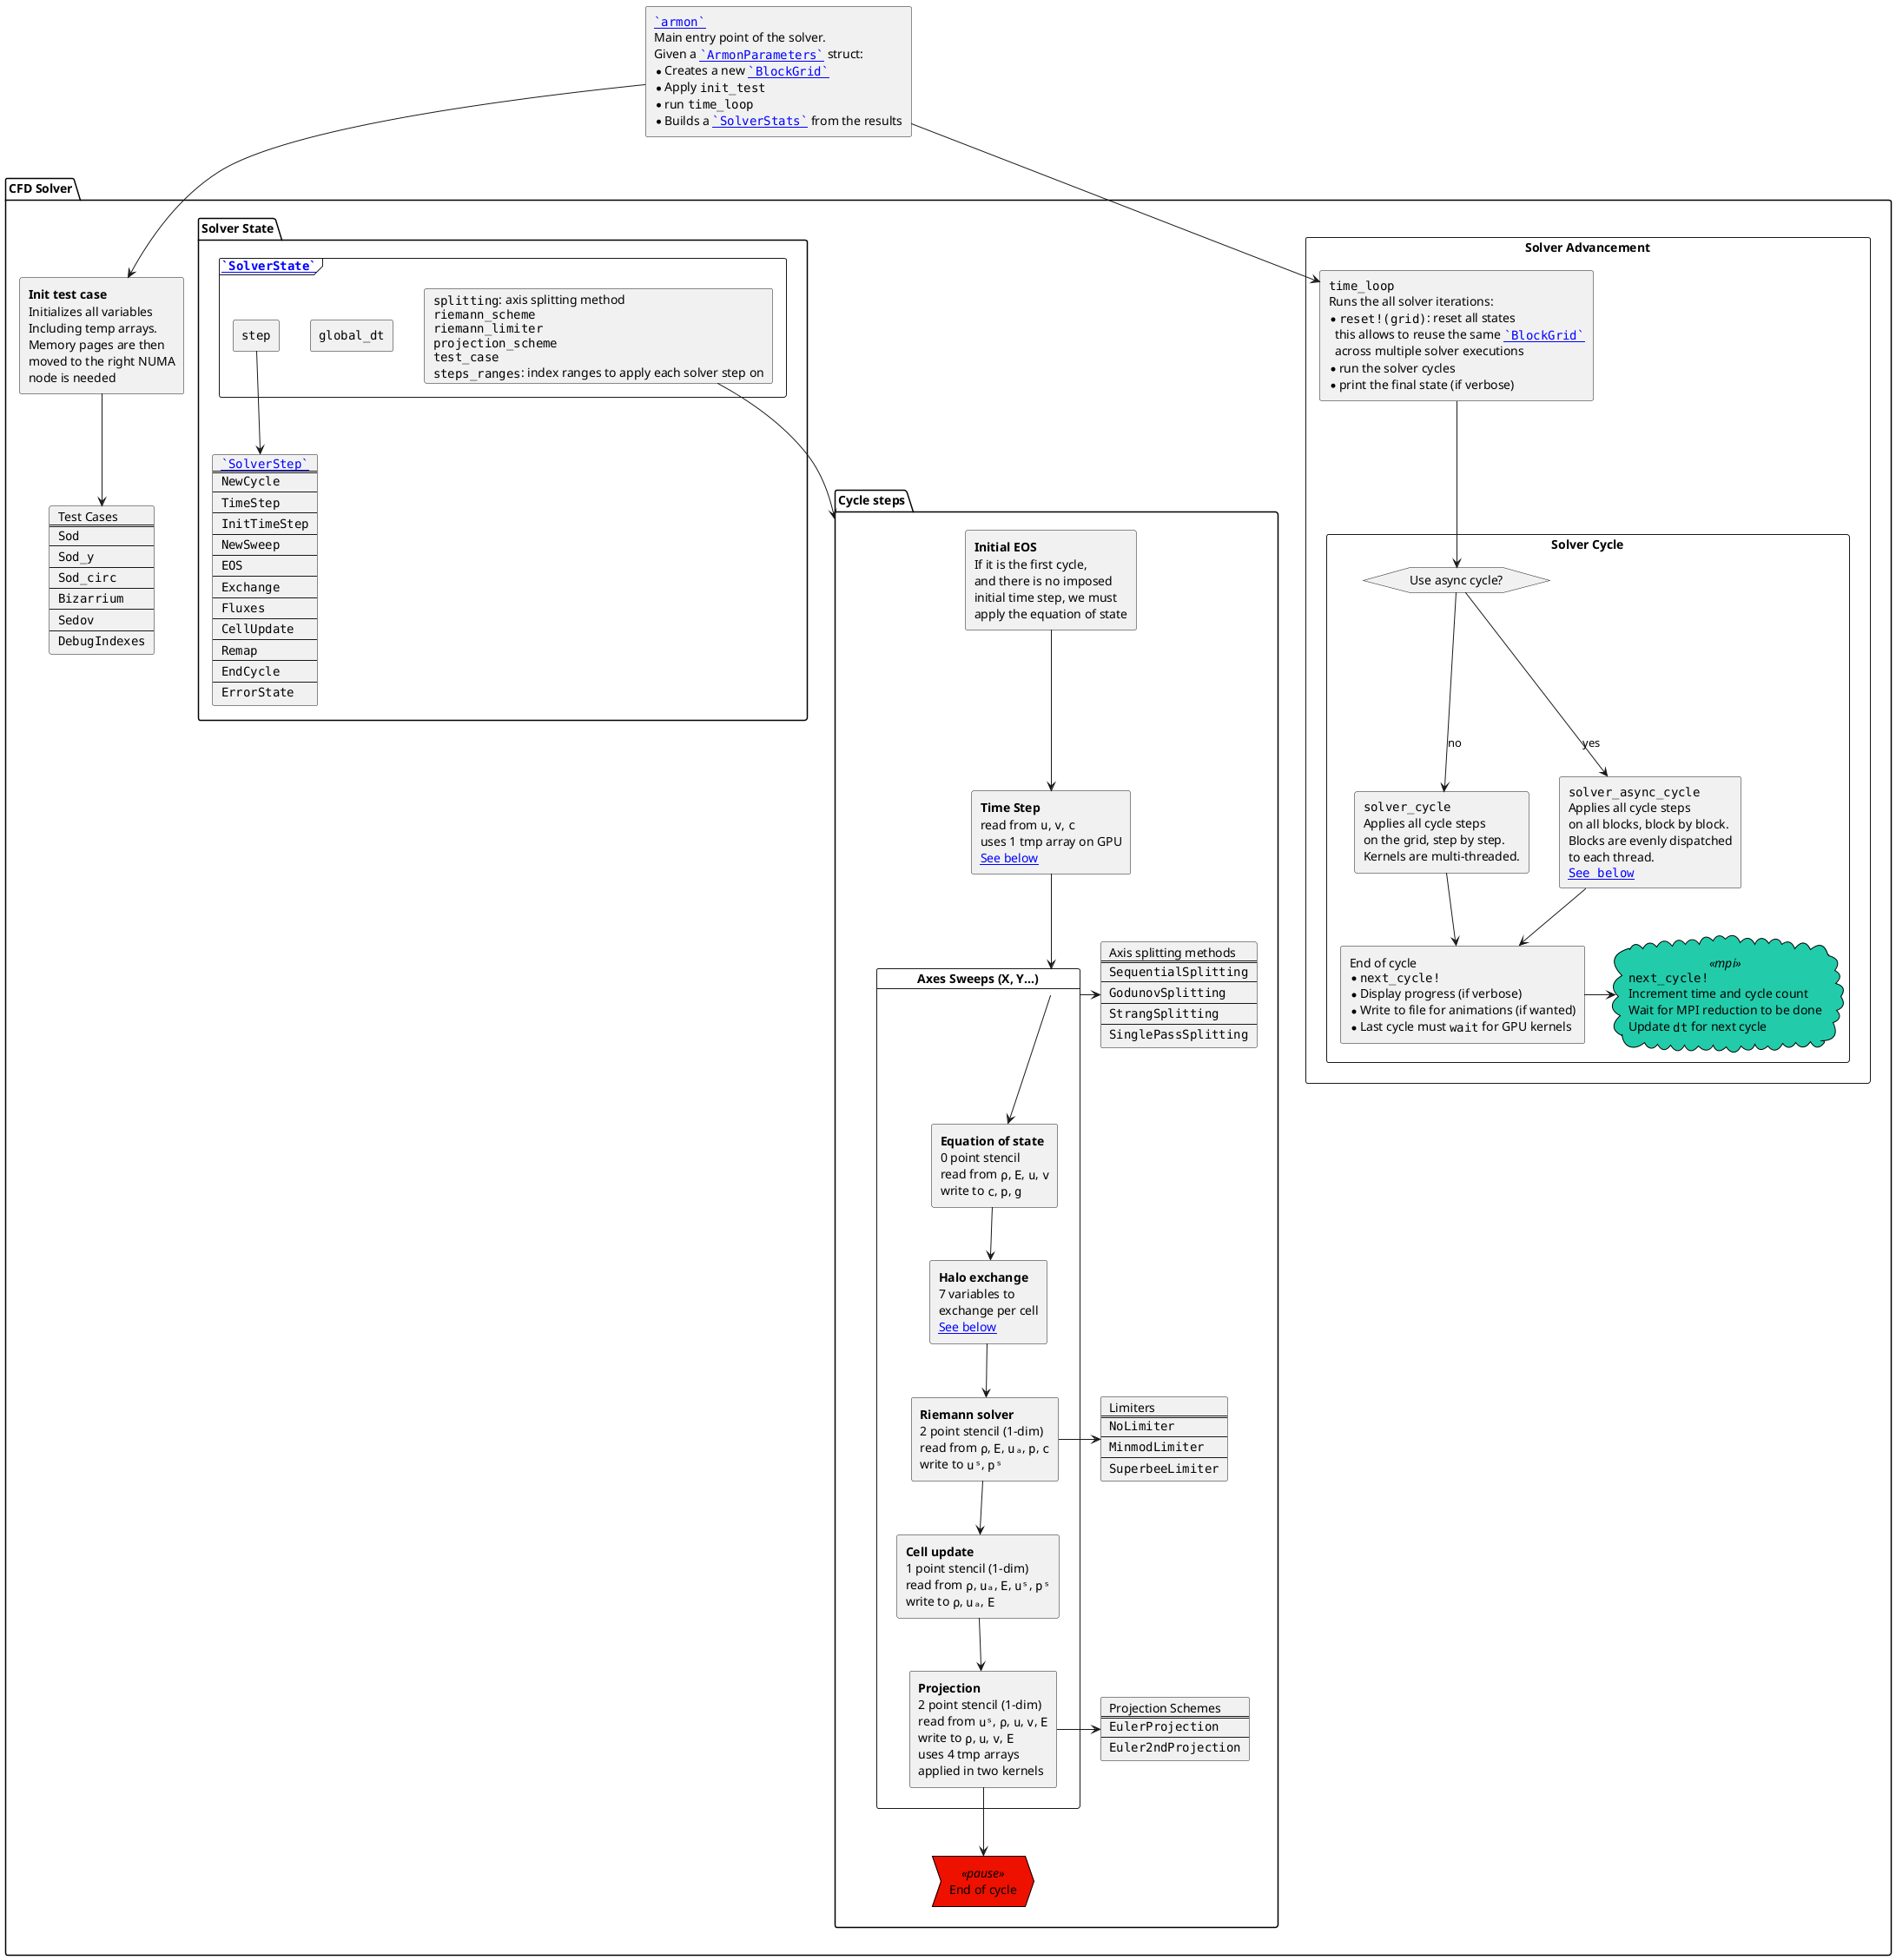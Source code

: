 @startuml Armon.jl

<style>
.mpi {
  BackGroundColor #22ccaa
  LineThickness 1
  LineColor black
}

.pause {
  BackGroundColor #ee1100
  LineThickness 1
  LineColor black
}
</style>

package "CFD Solver" as pkg_solver {

    rectangle solver_init_test [
        **Init test case**
        Initializes all variables
        Including temp arrays.
        Memory pages are then
        moved to the right NUMA
        node is needed
    ]

    card solver_test_cases [
        Test Cases
        ====
        ""Sod""
        ----
        ""Sod_y""
        ----
        ""Sod_circ""
        ----
        ""Bizarrium""
        ----
        ""Sedov""
        ----
        ""DebugIndexes""
    ]

    solver_init_test --> solver_test_cases

    package "Cycle steps" as solver_steps {

        rectangle step_first_eos [
            **Initial EOS**
            If it is the first cycle,
            and there is no imposed
            initial time step, we must
            apply the equation of state
        ]

        rectangle step_time_step [
            **Time Step**
            read from ""u"", ""v"", ""c""
            uses 1 tmp array on GPU
            [["[Global time step](@ref strct_global_time_step)" See below]]
        ]

        card "Axes Sweeps (X, Y...)" as solver_sweeps {
            rectangle step_EOS [
                **Equation of state**
                0 point stencil
                read from ""ρ"", ""E"", ""u"", ""v""
                write to ""c"", ""p"", ""g""
            ]
            rectangle step_halo_exchange [
                **Halo exchange**
                7 variables to
                exchange per cell
                [["[Halo exchange](@ref strct_halo_exchange)" See below]]
            ]
            rectangle step_riemann [
                **Riemann solver**
                2 point stencil (1-dim)
                read from ""ρ"", ""E"", ""uₐ"", ""p"", ""c""
                write to ""uˢ"", ""pˢ""
            ]
            rectangle step_update [
                **Cell update**
                1 point stencil (1-dim)
                read from ""ρ"", ""uₐ"", ""E"", ""uˢ"", ""pˢ""
                write to ""ρ"", ""uₐ"", ""E""
            ]
            rectangle step_projection [
                **Projection**
                2 point stencil (1-dim)
                read from ""uˢ"", ""ρ"", ""u"", ""v"", ""E""
                write to ""ρ"", ""u"", ""v"", ""E""
                uses 4 tmp arrays
                applied in two kernels
            ]
        }

        process "End of cycle" << pause >> as step_end_of_cycle

        step_first_eos --> step_time_step
        step_time_step --> solver_sweeps
        solver_sweeps --> step_EOS
        step_EOS --> step_halo_exchange
        step_halo_exchange --> step_riemann
        step_riemann --> step_update
        step_update --> step_projection
        step_projection --> step_end_of_cycle

        card axis_splitting [
            Axis splitting methods
            ====
            ""SequentialSplitting""
            ----
            ""GodunovSplitting""
            ----
            ""StrangSplitting""
            ----
            ""SinglePassSplitting""
        ]

        card limiters [
            Limiters
            ====
            ""NoLimiter""
            ----
            ""MinmodLimiter""
            ----
            ""SuperbeeLimiter""
        ]

        card projection_schemes [
            Projection Schemes
            ====
            ""EulerProjection""
            ----
            ""Euler2ndProjection""
        ]

        solver_sweeps -> axis_splitting
        step_riemann -> limiters
        step_projection -> projection_schemes
    }

    rectangle "Solver Advancement" as block_iter {

        rectangle time_loop [
            ""time_loop""
            Runs the all solver iterations:
            * ""reset!(grid)"": reset all states
              this allows to reuse the same ""[[`BlockGrid`]]""
              across multiple solver executions
            * run the solver cycles
            * print the final state (if verbose)
        ]

        rectangle "Solver Cycle" as block_iter_cycle {
            hexagon "Use async cycle?" as cond_async_cycle
    
            rectangle solver_cycle [
                ""solver_cycle""
                Applies all cycle steps
                on the grid, step by step.
                Kernels are multi-threaded.
            ]

            rectangle solver_async_cycle [
                ""solver_async_cycle""
                Applies all cycle steps
                on all blocks, block by block.
                Blocks are evenly dispatched
                to each thread.
                ""[["[Solver async cycle](@ref strct_solver_async_cycle)" See below]]""
            ]

            rectangle solver_cycle_end [
                End of cycle
                * ""next_cycle!""
                * Display progress (if verbose)
                * Write to file for animations (if wanted)
                * Last cycle must ""wait"" for GPU kernels
            ]

            cloud next_cycle << mpi >> [
                ""next_cycle!""
                Increment time and cycle count
                Wait for MPI reduction to be done
                Update ""dt"" for next cycle
            ]

            cond_async_cycle --> solver_cycle : no
            cond_async_cycle --> solver_async_cycle : yes

            solver_cycle --> solver_cycle_end
            solver_async_cycle --> solver_cycle_end
            solver_cycle_end -> next_cycle
        }

        time_loop --> cond_async_cycle
    }

    package "Solver State" {
        frame """[[`SolverState`]]""" as solver_state {
            rectangle """step""" as solver_state_step
            rectangle """global_dt""" as solver_state_global_dt

            card solver_state_solver_params [
                ""splitting"": axis splitting method
                ""riemann_scheme""
                ""riemann_limiter""
                ""projection_scheme""
                ""test_case""
                ""steps_ranges"": index ranges to apply each solver step on
            ]
        }

        card solver_step [
            ""[[`SolverStep`]]""
            ====
            ""NewCycle""
            ----
            ""TimeStep""
            ----
            ""InitTimeStep""
            ----
            ""NewSweep""
            ----
            ""EOS""
            ----
            ""Exchange""
            ----
            ""Fluxes""
            ----
            ""CellUpdate""
            ----
            ""Remap""
            ----
            ""EndCycle""
            ----
            ""ErrorState""
        ]

        solver_state_step --> solver_step
    }

    solver_state_solver_params --> solver_steps
}

rectangle armon [
    ""[[`armon`]]""
    Main entry point of the solver.
    Given a ""[[`ArmonParameters`]]"" struct:
    * Creates a new ""[[`BlockGrid`]]""
    * Apply ""init_test""
    * run ""time_loop""
    * Builds a ""[[`SolverStats`]]"" from the results
]

armon --> solver_init_test
armon --> time_loop

@enduml
